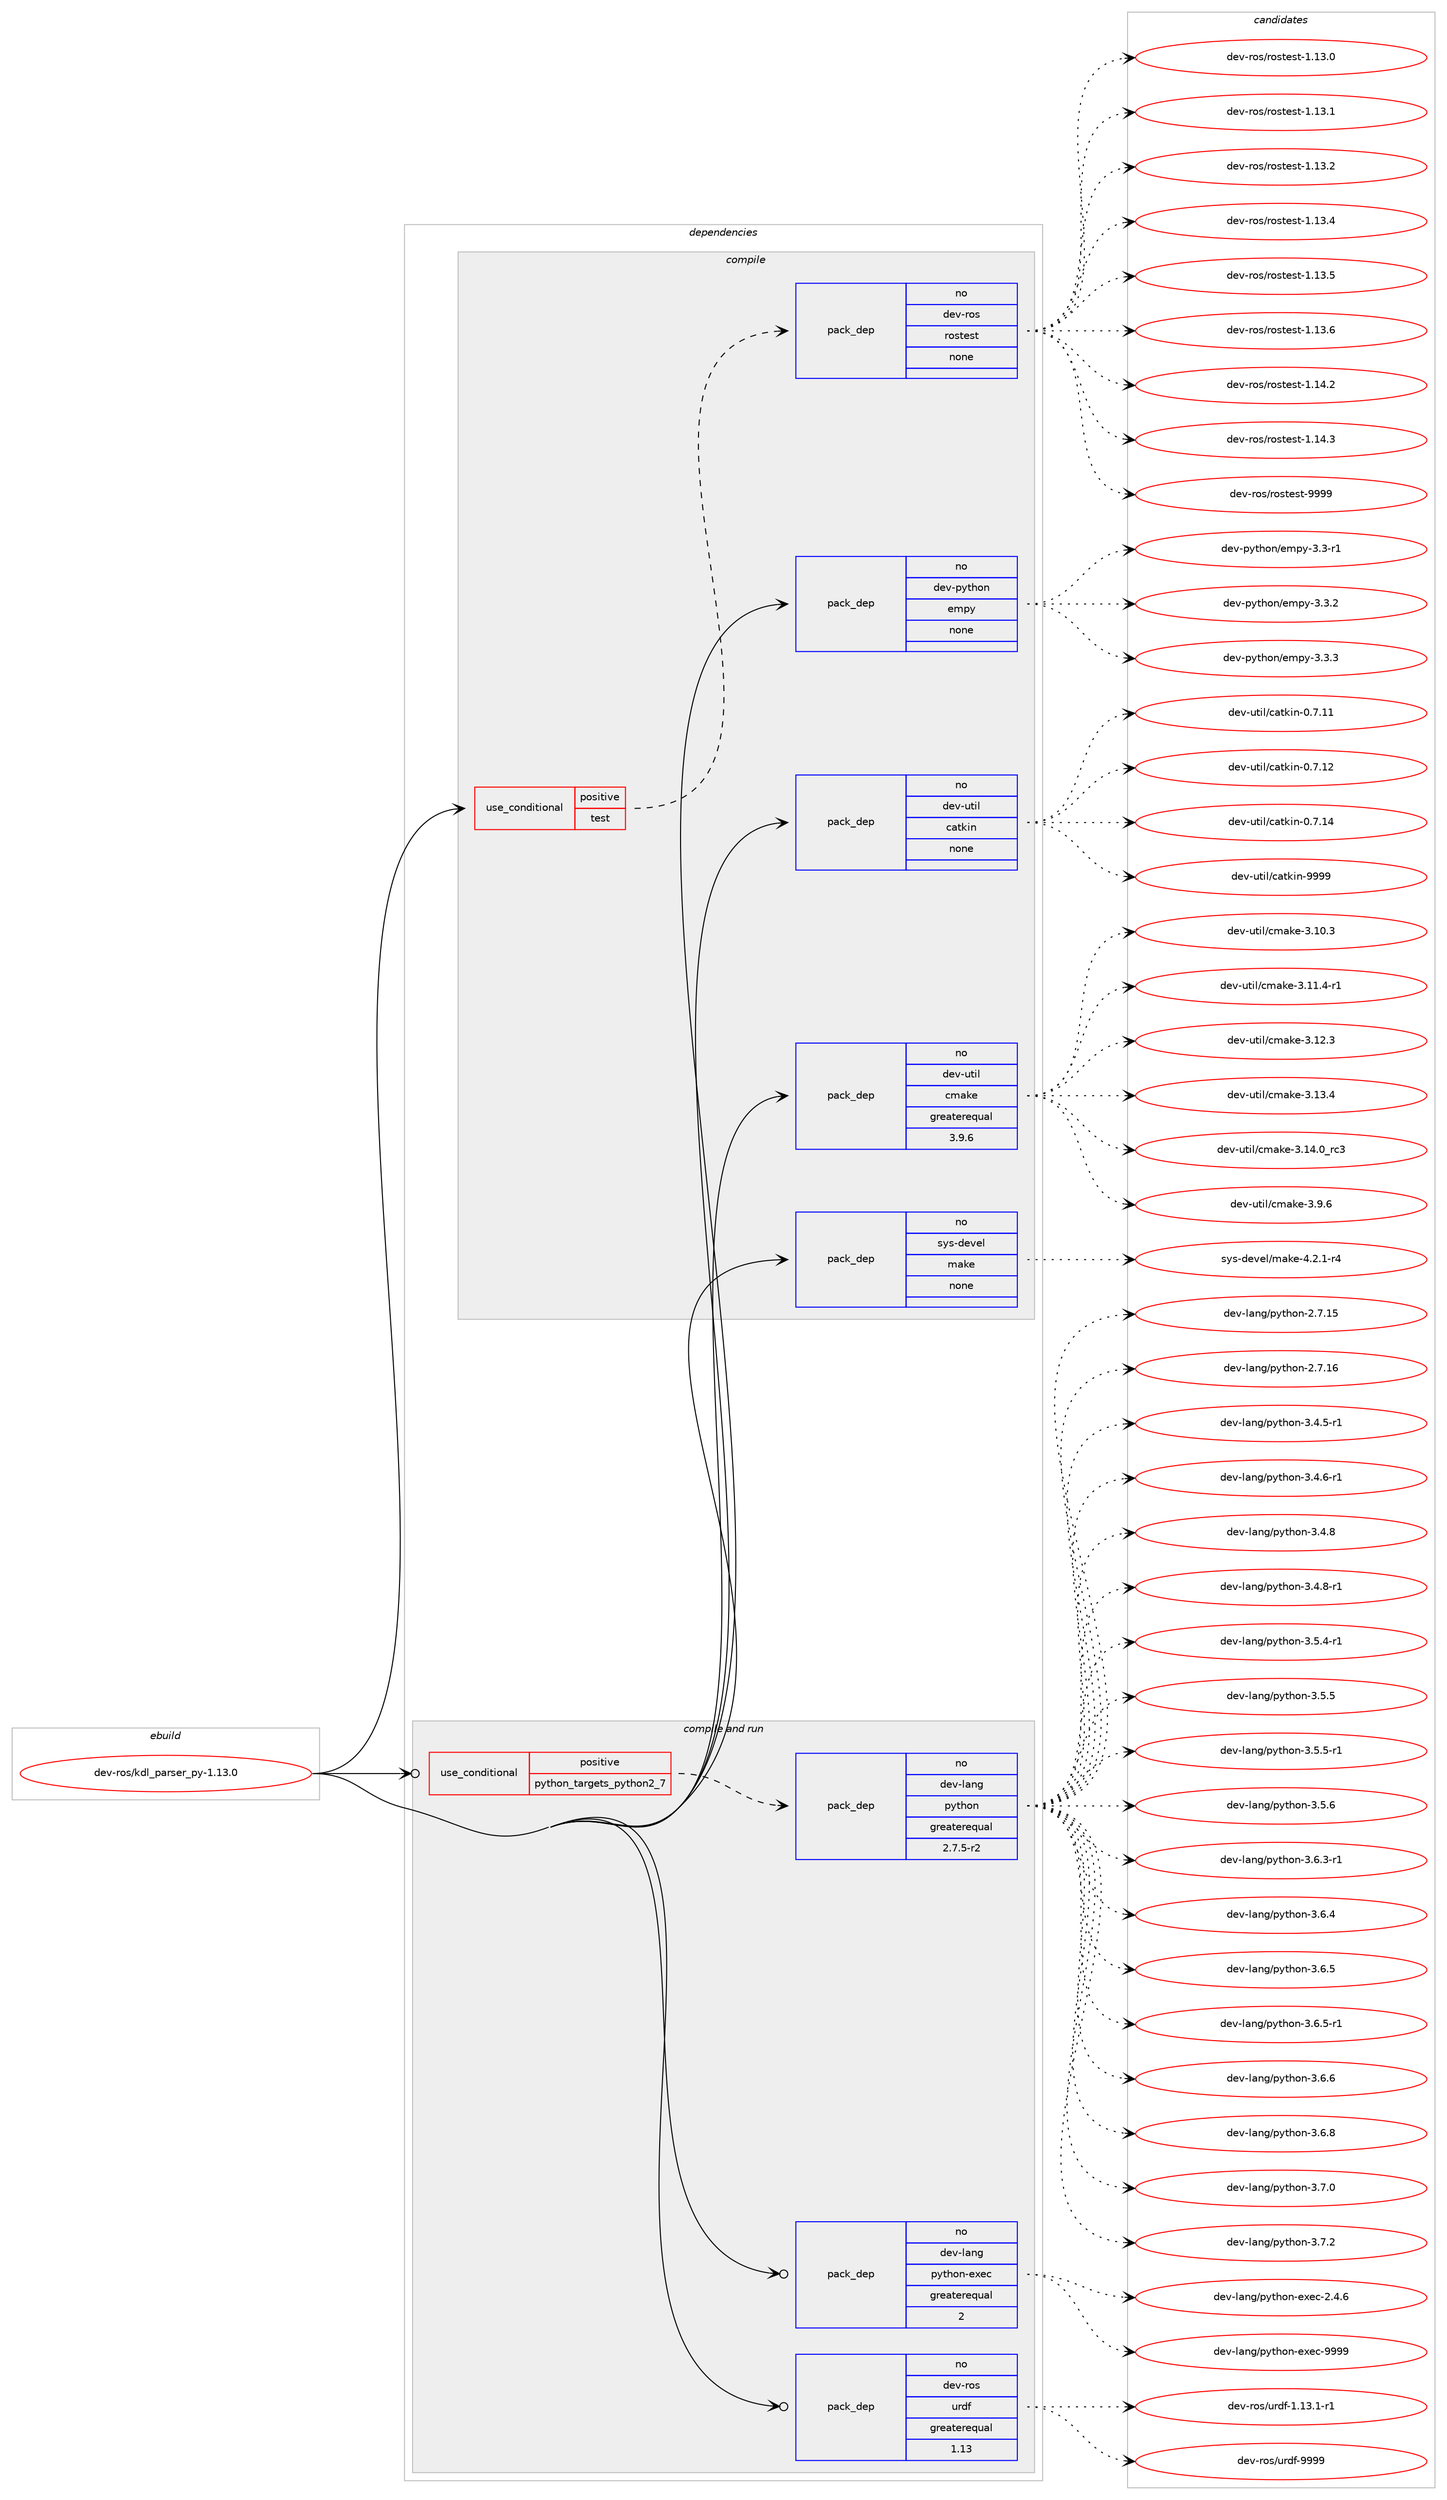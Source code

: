 digraph prolog {

# *************
# Graph options
# *************

newrank=true;
concentrate=true;
compound=true;
graph [rankdir=LR,fontname=Helvetica,fontsize=10,ranksep=1.5];#, ranksep=2.5, nodesep=0.2];
edge  [arrowhead=vee];
node  [fontname=Helvetica,fontsize=10];

# **********
# The ebuild
# **********

subgraph cluster_leftcol {
color=gray;
rank=same;
label=<<i>ebuild</i>>;
id [label="dev-ros/kdl_parser_py-1.13.0", color=red, width=4, href="../dev-ros/kdl_parser_py-1.13.0.svg"];
}

# ****************
# The dependencies
# ****************

subgraph cluster_midcol {
color=gray;
label=<<i>dependencies</i>>;
subgraph cluster_compile {
fillcolor="#eeeeee";
style=filled;
label=<<i>compile</i>>;
subgraph cond388836 {
dependency1458577 [label=<<TABLE BORDER="0" CELLBORDER="1" CELLSPACING="0" CELLPADDING="4"><TR><TD ROWSPAN="3" CELLPADDING="10">use_conditional</TD></TR><TR><TD>positive</TD></TR><TR><TD>test</TD></TR></TABLE>>, shape=none, color=red];
subgraph pack1046351 {
dependency1458578 [label=<<TABLE BORDER="0" CELLBORDER="1" CELLSPACING="0" CELLPADDING="4" WIDTH="220"><TR><TD ROWSPAN="6" CELLPADDING="30">pack_dep</TD></TR><TR><TD WIDTH="110">no</TD></TR><TR><TD>dev-ros</TD></TR><TR><TD>rostest</TD></TR><TR><TD>none</TD></TR><TR><TD></TD></TR></TABLE>>, shape=none, color=blue];
}
dependency1458577:e -> dependency1458578:w [weight=20,style="dashed",arrowhead="vee"];
}
id:e -> dependency1458577:w [weight=20,style="solid",arrowhead="vee"];
subgraph pack1046352 {
dependency1458579 [label=<<TABLE BORDER="0" CELLBORDER="1" CELLSPACING="0" CELLPADDING="4" WIDTH="220"><TR><TD ROWSPAN="6" CELLPADDING="30">pack_dep</TD></TR><TR><TD WIDTH="110">no</TD></TR><TR><TD>dev-python</TD></TR><TR><TD>empy</TD></TR><TR><TD>none</TD></TR><TR><TD></TD></TR></TABLE>>, shape=none, color=blue];
}
id:e -> dependency1458579:w [weight=20,style="solid",arrowhead="vee"];
subgraph pack1046353 {
dependency1458580 [label=<<TABLE BORDER="0" CELLBORDER="1" CELLSPACING="0" CELLPADDING="4" WIDTH="220"><TR><TD ROWSPAN="6" CELLPADDING="30">pack_dep</TD></TR><TR><TD WIDTH="110">no</TD></TR><TR><TD>dev-util</TD></TR><TR><TD>catkin</TD></TR><TR><TD>none</TD></TR><TR><TD></TD></TR></TABLE>>, shape=none, color=blue];
}
id:e -> dependency1458580:w [weight=20,style="solid",arrowhead="vee"];
subgraph pack1046354 {
dependency1458581 [label=<<TABLE BORDER="0" CELLBORDER="1" CELLSPACING="0" CELLPADDING="4" WIDTH="220"><TR><TD ROWSPAN="6" CELLPADDING="30">pack_dep</TD></TR><TR><TD WIDTH="110">no</TD></TR><TR><TD>dev-util</TD></TR><TR><TD>cmake</TD></TR><TR><TD>greaterequal</TD></TR><TR><TD>3.9.6</TD></TR></TABLE>>, shape=none, color=blue];
}
id:e -> dependency1458581:w [weight=20,style="solid",arrowhead="vee"];
subgraph pack1046355 {
dependency1458582 [label=<<TABLE BORDER="0" CELLBORDER="1" CELLSPACING="0" CELLPADDING="4" WIDTH="220"><TR><TD ROWSPAN="6" CELLPADDING="30">pack_dep</TD></TR><TR><TD WIDTH="110">no</TD></TR><TR><TD>sys-devel</TD></TR><TR><TD>make</TD></TR><TR><TD>none</TD></TR><TR><TD></TD></TR></TABLE>>, shape=none, color=blue];
}
id:e -> dependency1458582:w [weight=20,style="solid",arrowhead="vee"];
}
subgraph cluster_compileandrun {
fillcolor="#eeeeee";
style=filled;
label=<<i>compile and run</i>>;
subgraph cond388837 {
dependency1458583 [label=<<TABLE BORDER="0" CELLBORDER="1" CELLSPACING="0" CELLPADDING="4"><TR><TD ROWSPAN="3" CELLPADDING="10">use_conditional</TD></TR><TR><TD>positive</TD></TR><TR><TD>python_targets_python2_7</TD></TR></TABLE>>, shape=none, color=red];
subgraph pack1046356 {
dependency1458584 [label=<<TABLE BORDER="0" CELLBORDER="1" CELLSPACING="0" CELLPADDING="4" WIDTH="220"><TR><TD ROWSPAN="6" CELLPADDING="30">pack_dep</TD></TR><TR><TD WIDTH="110">no</TD></TR><TR><TD>dev-lang</TD></TR><TR><TD>python</TD></TR><TR><TD>greaterequal</TD></TR><TR><TD>2.7.5-r2</TD></TR></TABLE>>, shape=none, color=blue];
}
dependency1458583:e -> dependency1458584:w [weight=20,style="dashed",arrowhead="vee"];
}
id:e -> dependency1458583:w [weight=20,style="solid",arrowhead="odotvee"];
subgraph pack1046357 {
dependency1458585 [label=<<TABLE BORDER="0" CELLBORDER="1" CELLSPACING="0" CELLPADDING="4" WIDTH="220"><TR><TD ROWSPAN="6" CELLPADDING="30">pack_dep</TD></TR><TR><TD WIDTH="110">no</TD></TR><TR><TD>dev-lang</TD></TR><TR><TD>python-exec</TD></TR><TR><TD>greaterequal</TD></TR><TR><TD>2</TD></TR></TABLE>>, shape=none, color=blue];
}
id:e -> dependency1458585:w [weight=20,style="solid",arrowhead="odotvee"];
subgraph pack1046358 {
dependency1458586 [label=<<TABLE BORDER="0" CELLBORDER="1" CELLSPACING="0" CELLPADDING="4" WIDTH="220"><TR><TD ROWSPAN="6" CELLPADDING="30">pack_dep</TD></TR><TR><TD WIDTH="110">no</TD></TR><TR><TD>dev-ros</TD></TR><TR><TD>urdf</TD></TR><TR><TD>greaterequal</TD></TR><TR><TD>1.13</TD></TR></TABLE>>, shape=none, color=blue];
}
id:e -> dependency1458586:w [weight=20,style="solid",arrowhead="odotvee"];
}
subgraph cluster_run {
fillcolor="#eeeeee";
style=filled;
label=<<i>run</i>>;
}
}

# **************
# The candidates
# **************

subgraph cluster_choices {
rank=same;
color=gray;
label=<<i>candidates</i>>;

subgraph choice1046351 {
color=black;
nodesep=1;
choice100101118451141111154711411111511610111511645494649514648 [label="dev-ros/rostest-1.13.0", color=red, width=4,href="../dev-ros/rostest-1.13.0.svg"];
choice100101118451141111154711411111511610111511645494649514649 [label="dev-ros/rostest-1.13.1", color=red, width=4,href="../dev-ros/rostest-1.13.1.svg"];
choice100101118451141111154711411111511610111511645494649514650 [label="dev-ros/rostest-1.13.2", color=red, width=4,href="../dev-ros/rostest-1.13.2.svg"];
choice100101118451141111154711411111511610111511645494649514652 [label="dev-ros/rostest-1.13.4", color=red, width=4,href="../dev-ros/rostest-1.13.4.svg"];
choice100101118451141111154711411111511610111511645494649514653 [label="dev-ros/rostest-1.13.5", color=red, width=4,href="../dev-ros/rostest-1.13.5.svg"];
choice100101118451141111154711411111511610111511645494649514654 [label="dev-ros/rostest-1.13.6", color=red, width=4,href="../dev-ros/rostest-1.13.6.svg"];
choice100101118451141111154711411111511610111511645494649524650 [label="dev-ros/rostest-1.14.2", color=red, width=4,href="../dev-ros/rostest-1.14.2.svg"];
choice100101118451141111154711411111511610111511645494649524651 [label="dev-ros/rostest-1.14.3", color=red, width=4,href="../dev-ros/rostest-1.14.3.svg"];
choice10010111845114111115471141111151161011151164557575757 [label="dev-ros/rostest-9999", color=red, width=4,href="../dev-ros/rostest-9999.svg"];
dependency1458578:e -> choice100101118451141111154711411111511610111511645494649514648:w [style=dotted,weight="100"];
dependency1458578:e -> choice100101118451141111154711411111511610111511645494649514649:w [style=dotted,weight="100"];
dependency1458578:e -> choice100101118451141111154711411111511610111511645494649514650:w [style=dotted,weight="100"];
dependency1458578:e -> choice100101118451141111154711411111511610111511645494649514652:w [style=dotted,weight="100"];
dependency1458578:e -> choice100101118451141111154711411111511610111511645494649514653:w [style=dotted,weight="100"];
dependency1458578:e -> choice100101118451141111154711411111511610111511645494649514654:w [style=dotted,weight="100"];
dependency1458578:e -> choice100101118451141111154711411111511610111511645494649524650:w [style=dotted,weight="100"];
dependency1458578:e -> choice100101118451141111154711411111511610111511645494649524651:w [style=dotted,weight="100"];
dependency1458578:e -> choice10010111845114111115471141111151161011151164557575757:w [style=dotted,weight="100"];
}
subgraph choice1046352 {
color=black;
nodesep=1;
choice1001011184511212111610411111047101109112121455146514511449 [label="dev-python/empy-3.3-r1", color=red, width=4,href="../dev-python/empy-3.3-r1.svg"];
choice1001011184511212111610411111047101109112121455146514650 [label="dev-python/empy-3.3.2", color=red, width=4,href="../dev-python/empy-3.3.2.svg"];
choice1001011184511212111610411111047101109112121455146514651 [label="dev-python/empy-3.3.3", color=red, width=4,href="../dev-python/empy-3.3.3.svg"];
dependency1458579:e -> choice1001011184511212111610411111047101109112121455146514511449:w [style=dotted,weight="100"];
dependency1458579:e -> choice1001011184511212111610411111047101109112121455146514650:w [style=dotted,weight="100"];
dependency1458579:e -> choice1001011184511212111610411111047101109112121455146514651:w [style=dotted,weight="100"];
}
subgraph choice1046353 {
color=black;
nodesep=1;
choice1001011184511711610510847999711610710511045484655464949 [label="dev-util/catkin-0.7.11", color=red, width=4,href="../dev-util/catkin-0.7.11.svg"];
choice1001011184511711610510847999711610710511045484655464950 [label="dev-util/catkin-0.7.12", color=red, width=4,href="../dev-util/catkin-0.7.12.svg"];
choice1001011184511711610510847999711610710511045484655464952 [label="dev-util/catkin-0.7.14", color=red, width=4,href="../dev-util/catkin-0.7.14.svg"];
choice100101118451171161051084799971161071051104557575757 [label="dev-util/catkin-9999", color=red, width=4,href="../dev-util/catkin-9999.svg"];
dependency1458580:e -> choice1001011184511711610510847999711610710511045484655464949:w [style=dotted,weight="100"];
dependency1458580:e -> choice1001011184511711610510847999711610710511045484655464950:w [style=dotted,weight="100"];
dependency1458580:e -> choice1001011184511711610510847999711610710511045484655464952:w [style=dotted,weight="100"];
dependency1458580:e -> choice100101118451171161051084799971161071051104557575757:w [style=dotted,weight="100"];
}
subgraph choice1046354 {
color=black;
nodesep=1;
choice1001011184511711610510847991099710710145514649484651 [label="dev-util/cmake-3.10.3", color=red, width=4,href="../dev-util/cmake-3.10.3.svg"];
choice10010111845117116105108479910997107101455146494946524511449 [label="dev-util/cmake-3.11.4-r1", color=red, width=4,href="../dev-util/cmake-3.11.4-r1.svg"];
choice1001011184511711610510847991099710710145514649504651 [label="dev-util/cmake-3.12.3", color=red, width=4,href="../dev-util/cmake-3.12.3.svg"];
choice1001011184511711610510847991099710710145514649514652 [label="dev-util/cmake-3.13.4", color=red, width=4,href="../dev-util/cmake-3.13.4.svg"];
choice1001011184511711610510847991099710710145514649524648951149951 [label="dev-util/cmake-3.14.0_rc3", color=red, width=4,href="../dev-util/cmake-3.14.0_rc3.svg"];
choice10010111845117116105108479910997107101455146574654 [label="dev-util/cmake-3.9.6", color=red, width=4,href="../dev-util/cmake-3.9.6.svg"];
dependency1458581:e -> choice1001011184511711610510847991099710710145514649484651:w [style=dotted,weight="100"];
dependency1458581:e -> choice10010111845117116105108479910997107101455146494946524511449:w [style=dotted,weight="100"];
dependency1458581:e -> choice1001011184511711610510847991099710710145514649504651:w [style=dotted,weight="100"];
dependency1458581:e -> choice1001011184511711610510847991099710710145514649514652:w [style=dotted,weight="100"];
dependency1458581:e -> choice1001011184511711610510847991099710710145514649524648951149951:w [style=dotted,weight="100"];
dependency1458581:e -> choice10010111845117116105108479910997107101455146574654:w [style=dotted,weight="100"];
}
subgraph choice1046355 {
color=black;
nodesep=1;
choice1151211154510010111810110847109971071014552465046494511452 [label="sys-devel/make-4.2.1-r4", color=red, width=4,href="../sys-devel/make-4.2.1-r4.svg"];
dependency1458582:e -> choice1151211154510010111810110847109971071014552465046494511452:w [style=dotted,weight="100"];
}
subgraph choice1046356 {
color=black;
nodesep=1;
choice10010111845108971101034711212111610411111045504655464953 [label="dev-lang/python-2.7.15", color=red, width=4,href="../dev-lang/python-2.7.15.svg"];
choice10010111845108971101034711212111610411111045504655464954 [label="dev-lang/python-2.7.16", color=red, width=4,href="../dev-lang/python-2.7.16.svg"];
choice1001011184510897110103471121211161041111104551465246534511449 [label="dev-lang/python-3.4.5-r1", color=red, width=4,href="../dev-lang/python-3.4.5-r1.svg"];
choice1001011184510897110103471121211161041111104551465246544511449 [label="dev-lang/python-3.4.6-r1", color=red, width=4,href="../dev-lang/python-3.4.6-r1.svg"];
choice100101118451089711010347112121116104111110455146524656 [label="dev-lang/python-3.4.8", color=red, width=4,href="../dev-lang/python-3.4.8.svg"];
choice1001011184510897110103471121211161041111104551465246564511449 [label="dev-lang/python-3.4.8-r1", color=red, width=4,href="../dev-lang/python-3.4.8-r1.svg"];
choice1001011184510897110103471121211161041111104551465346524511449 [label="dev-lang/python-3.5.4-r1", color=red, width=4,href="../dev-lang/python-3.5.4-r1.svg"];
choice100101118451089711010347112121116104111110455146534653 [label="dev-lang/python-3.5.5", color=red, width=4,href="../dev-lang/python-3.5.5.svg"];
choice1001011184510897110103471121211161041111104551465346534511449 [label="dev-lang/python-3.5.5-r1", color=red, width=4,href="../dev-lang/python-3.5.5-r1.svg"];
choice100101118451089711010347112121116104111110455146534654 [label="dev-lang/python-3.5.6", color=red, width=4,href="../dev-lang/python-3.5.6.svg"];
choice1001011184510897110103471121211161041111104551465446514511449 [label="dev-lang/python-3.6.3-r1", color=red, width=4,href="../dev-lang/python-3.6.3-r1.svg"];
choice100101118451089711010347112121116104111110455146544652 [label="dev-lang/python-3.6.4", color=red, width=4,href="../dev-lang/python-3.6.4.svg"];
choice100101118451089711010347112121116104111110455146544653 [label="dev-lang/python-3.6.5", color=red, width=4,href="../dev-lang/python-3.6.5.svg"];
choice1001011184510897110103471121211161041111104551465446534511449 [label="dev-lang/python-3.6.5-r1", color=red, width=4,href="../dev-lang/python-3.6.5-r1.svg"];
choice100101118451089711010347112121116104111110455146544654 [label="dev-lang/python-3.6.6", color=red, width=4,href="../dev-lang/python-3.6.6.svg"];
choice100101118451089711010347112121116104111110455146544656 [label="dev-lang/python-3.6.8", color=red, width=4,href="../dev-lang/python-3.6.8.svg"];
choice100101118451089711010347112121116104111110455146554648 [label="dev-lang/python-3.7.0", color=red, width=4,href="../dev-lang/python-3.7.0.svg"];
choice100101118451089711010347112121116104111110455146554650 [label="dev-lang/python-3.7.2", color=red, width=4,href="../dev-lang/python-3.7.2.svg"];
dependency1458584:e -> choice10010111845108971101034711212111610411111045504655464953:w [style=dotted,weight="100"];
dependency1458584:e -> choice10010111845108971101034711212111610411111045504655464954:w [style=dotted,weight="100"];
dependency1458584:e -> choice1001011184510897110103471121211161041111104551465246534511449:w [style=dotted,weight="100"];
dependency1458584:e -> choice1001011184510897110103471121211161041111104551465246544511449:w [style=dotted,weight="100"];
dependency1458584:e -> choice100101118451089711010347112121116104111110455146524656:w [style=dotted,weight="100"];
dependency1458584:e -> choice1001011184510897110103471121211161041111104551465246564511449:w [style=dotted,weight="100"];
dependency1458584:e -> choice1001011184510897110103471121211161041111104551465346524511449:w [style=dotted,weight="100"];
dependency1458584:e -> choice100101118451089711010347112121116104111110455146534653:w [style=dotted,weight="100"];
dependency1458584:e -> choice1001011184510897110103471121211161041111104551465346534511449:w [style=dotted,weight="100"];
dependency1458584:e -> choice100101118451089711010347112121116104111110455146534654:w [style=dotted,weight="100"];
dependency1458584:e -> choice1001011184510897110103471121211161041111104551465446514511449:w [style=dotted,weight="100"];
dependency1458584:e -> choice100101118451089711010347112121116104111110455146544652:w [style=dotted,weight="100"];
dependency1458584:e -> choice100101118451089711010347112121116104111110455146544653:w [style=dotted,weight="100"];
dependency1458584:e -> choice1001011184510897110103471121211161041111104551465446534511449:w [style=dotted,weight="100"];
dependency1458584:e -> choice100101118451089711010347112121116104111110455146544654:w [style=dotted,weight="100"];
dependency1458584:e -> choice100101118451089711010347112121116104111110455146544656:w [style=dotted,weight="100"];
dependency1458584:e -> choice100101118451089711010347112121116104111110455146554648:w [style=dotted,weight="100"];
dependency1458584:e -> choice100101118451089711010347112121116104111110455146554650:w [style=dotted,weight="100"];
}
subgraph choice1046357 {
color=black;
nodesep=1;
choice1001011184510897110103471121211161041111104510112010199455046524654 [label="dev-lang/python-exec-2.4.6", color=red, width=4,href="../dev-lang/python-exec-2.4.6.svg"];
choice10010111845108971101034711212111610411111045101120101994557575757 [label="dev-lang/python-exec-9999", color=red, width=4,href="../dev-lang/python-exec-9999.svg"];
dependency1458585:e -> choice1001011184510897110103471121211161041111104510112010199455046524654:w [style=dotted,weight="100"];
dependency1458585:e -> choice10010111845108971101034711212111610411111045101120101994557575757:w [style=dotted,weight="100"];
}
subgraph choice1046358 {
color=black;
nodesep=1;
choice1001011184511411111547117114100102454946495146494511449 [label="dev-ros/urdf-1.13.1-r1", color=red, width=4,href="../dev-ros/urdf-1.13.1-r1.svg"];
choice10010111845114111115471171141001024557575757 [label="dev-ros/urdf-9999", color=red, width=4,href="../dev-ros/urdf-9999.svg"];
dependency1458586:e -> choice1001011184511411111547117114100102454946495146494511449:w [style=dotted,weight="100"];
dependency1458586:e -> choice10010111845114111115471171141001024557575757:w [style=dotted,weight="100"];
}
}

}
